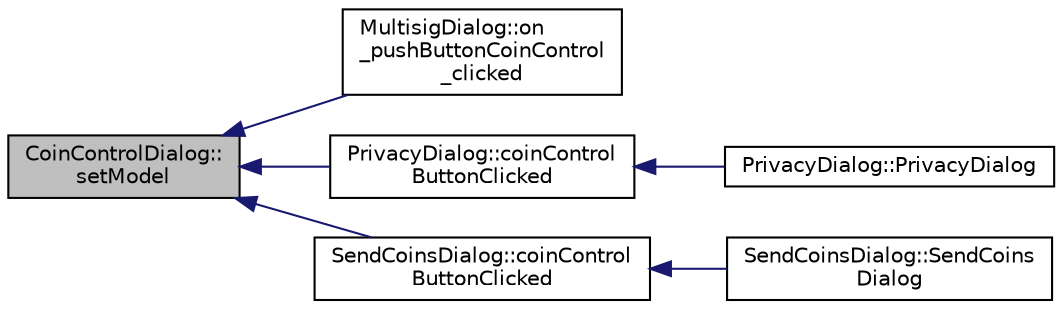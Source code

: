 digraph "CoinControlDialog::setModel"
{
  edge [fontname="Helvetica",fontsize="10",labelfontname="Helvetica",labelfontsize="10"];
  node [fontname="Helvetica",fontsize="10",shape=record];
  rankdir="LR";
  Node700 [label="CoinControlDialog::\lsetModel",height=0.2,width=0.4,color="black", fillcolor="grey75", style="filled", fontcolor="black"];
  Node700 -> Node701 [dir="back",color="midnightblue",fontsize="10",style="solid",fontname="Helvetica"];
  Node701 [label="MultisigDialog::on\l_pushButtonCoinControl\l_clicked",height=0.2,width=0.4,color="black", fillcolor="white", style="filled",URL="$class_multisig_dialog.html#a3d21b360d294040f947ce6cc685dfdfa"];
  Node700 -> Node702 [dir="back",color="midnightblue",fontsize="10",style="solid",fontname="Helvetica"];
  Node702 [label="PrivacyDialog::coinControl\lButtonClicked",height=0.2,width=0.4,color="black", fillcolor="white", style="filled",URL="$class_privacy_dialog.html#a16488c5d2fb41caedb18e9a6c1a376bb"];
  Node702 -> Node703 [dir="back",color="midnightblue",fontsize="10",style="solid",fontname="Helvetica"];
  Node703 [label="PrivacyDialog::PrivacyDialog",height=0.2,width=0.4,color="black", fillcolor="white", style="filled",URL="$class_privacy_dialog.html#ab7308b7ed5782dfa26fb1f216385207c"];
  Node700 -> Node704 [dir="back",color="midnightblue",fontsize="10",style="solid",fontname="Helvetica"];
  Node704 [label="SendCoinsDialog::coinControl\lButtonClicked",height=0.2,width=0.4,color="black", fillcolor="white", style="filled",URL="$class_send_coins_dialog.html#a59d757d9e4bea5b380eb480fd79cfb49"];
  Node704 -> Node705 [dir="back",color="midnightblue",fontsize="10",style="solid",fontname="Helvetica"];
  Node705 [label="SendCoinsDialog::SendCoins\lDialog",height=0.2,width=0.4,color="black", fillcolor="white", style="filled",URL="$class_send_coins_dialog.html#a0df5bc29d1df68eda44826651afc595f"];
}
